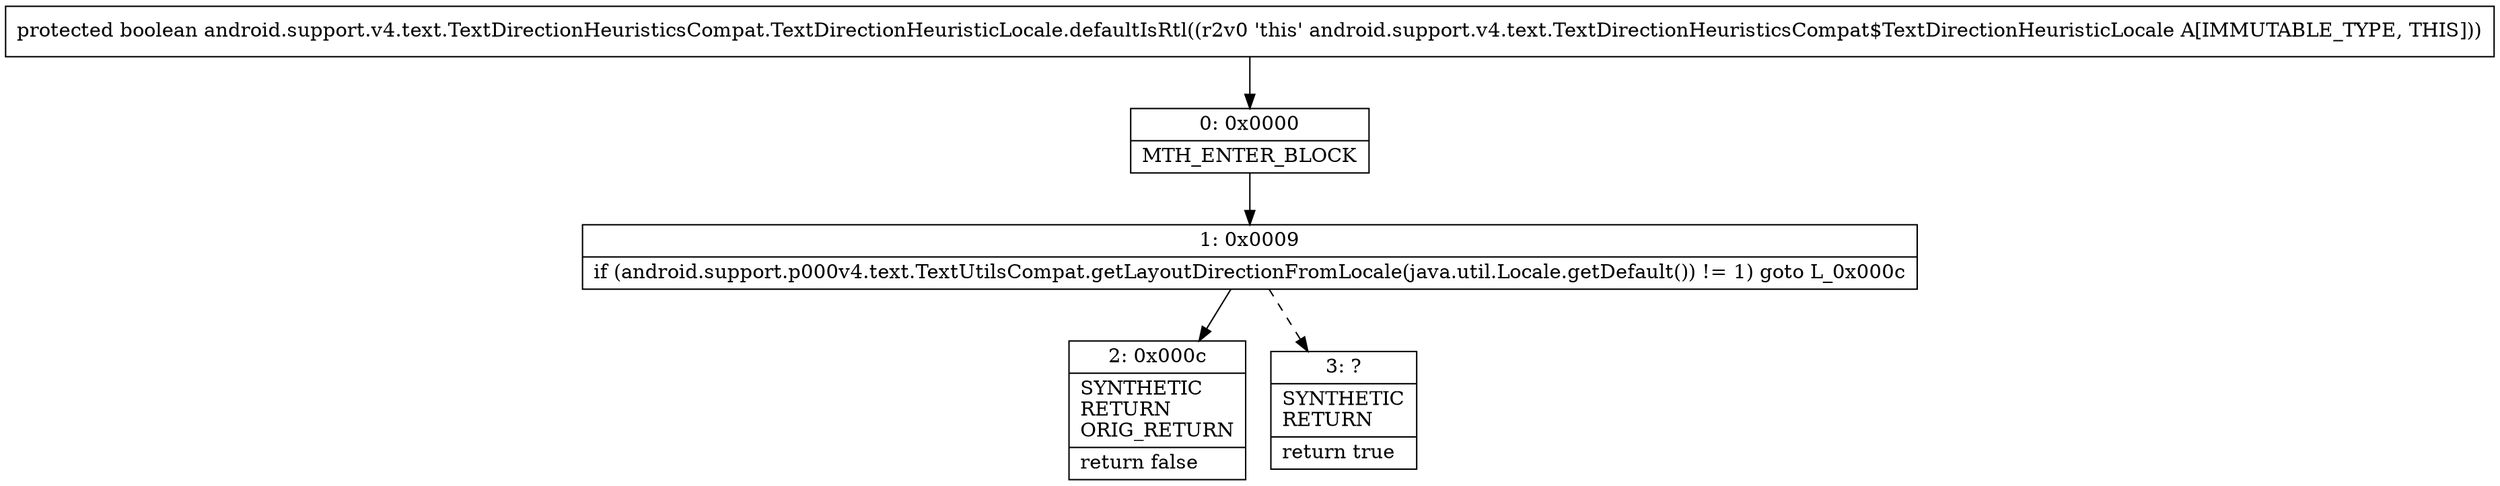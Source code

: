 digraph "CFG forandroid.support.v4.text.TextDirectionHeuristicsCompat.TextDirectionHeuristicLocale.defaultIsRtl()Z" {
Node_0 [shape=record,label="{0\:\ 0x0000|MTH_ENTER_BLOCK\l}"];
Node_1 [shape=record,label="{1\:\ 0x0009|if (android.support.p000v4.text.TextUtilsCompat.getLayoutDirectionFromLocale(java.util.Locale.getDefault()) != 1) goto L_0x000c\l}"];
Node_2 [shape=record,label="{2\:\ 0x000c|SYNTHETIC\lRETURN\lORIG_RETURN\l|return false\l}"];
Node_3 [shape=record,label="{3\:\ ?|SYNTHETIC\lRETURN\l|return true\l}"];
MethodNode[shape=record,label="{protected boolean android.support.v4.text.TextDirectionHeuristicsCompat.TextDirectionHeuristicLocale.defaultIsRtl((r2v0 'this' android.support.v4.text.TextDirectionHeuristicsCompat$TextDirectionHeuristicLocale A[IMMUTABLE_TYPE, THIS])) }"];
MethodNode -> Node_0;
Node_0 -> Node_1;
Node_1 -> Node_2;
Node_1 -> Node_3[style=dashed];
}

